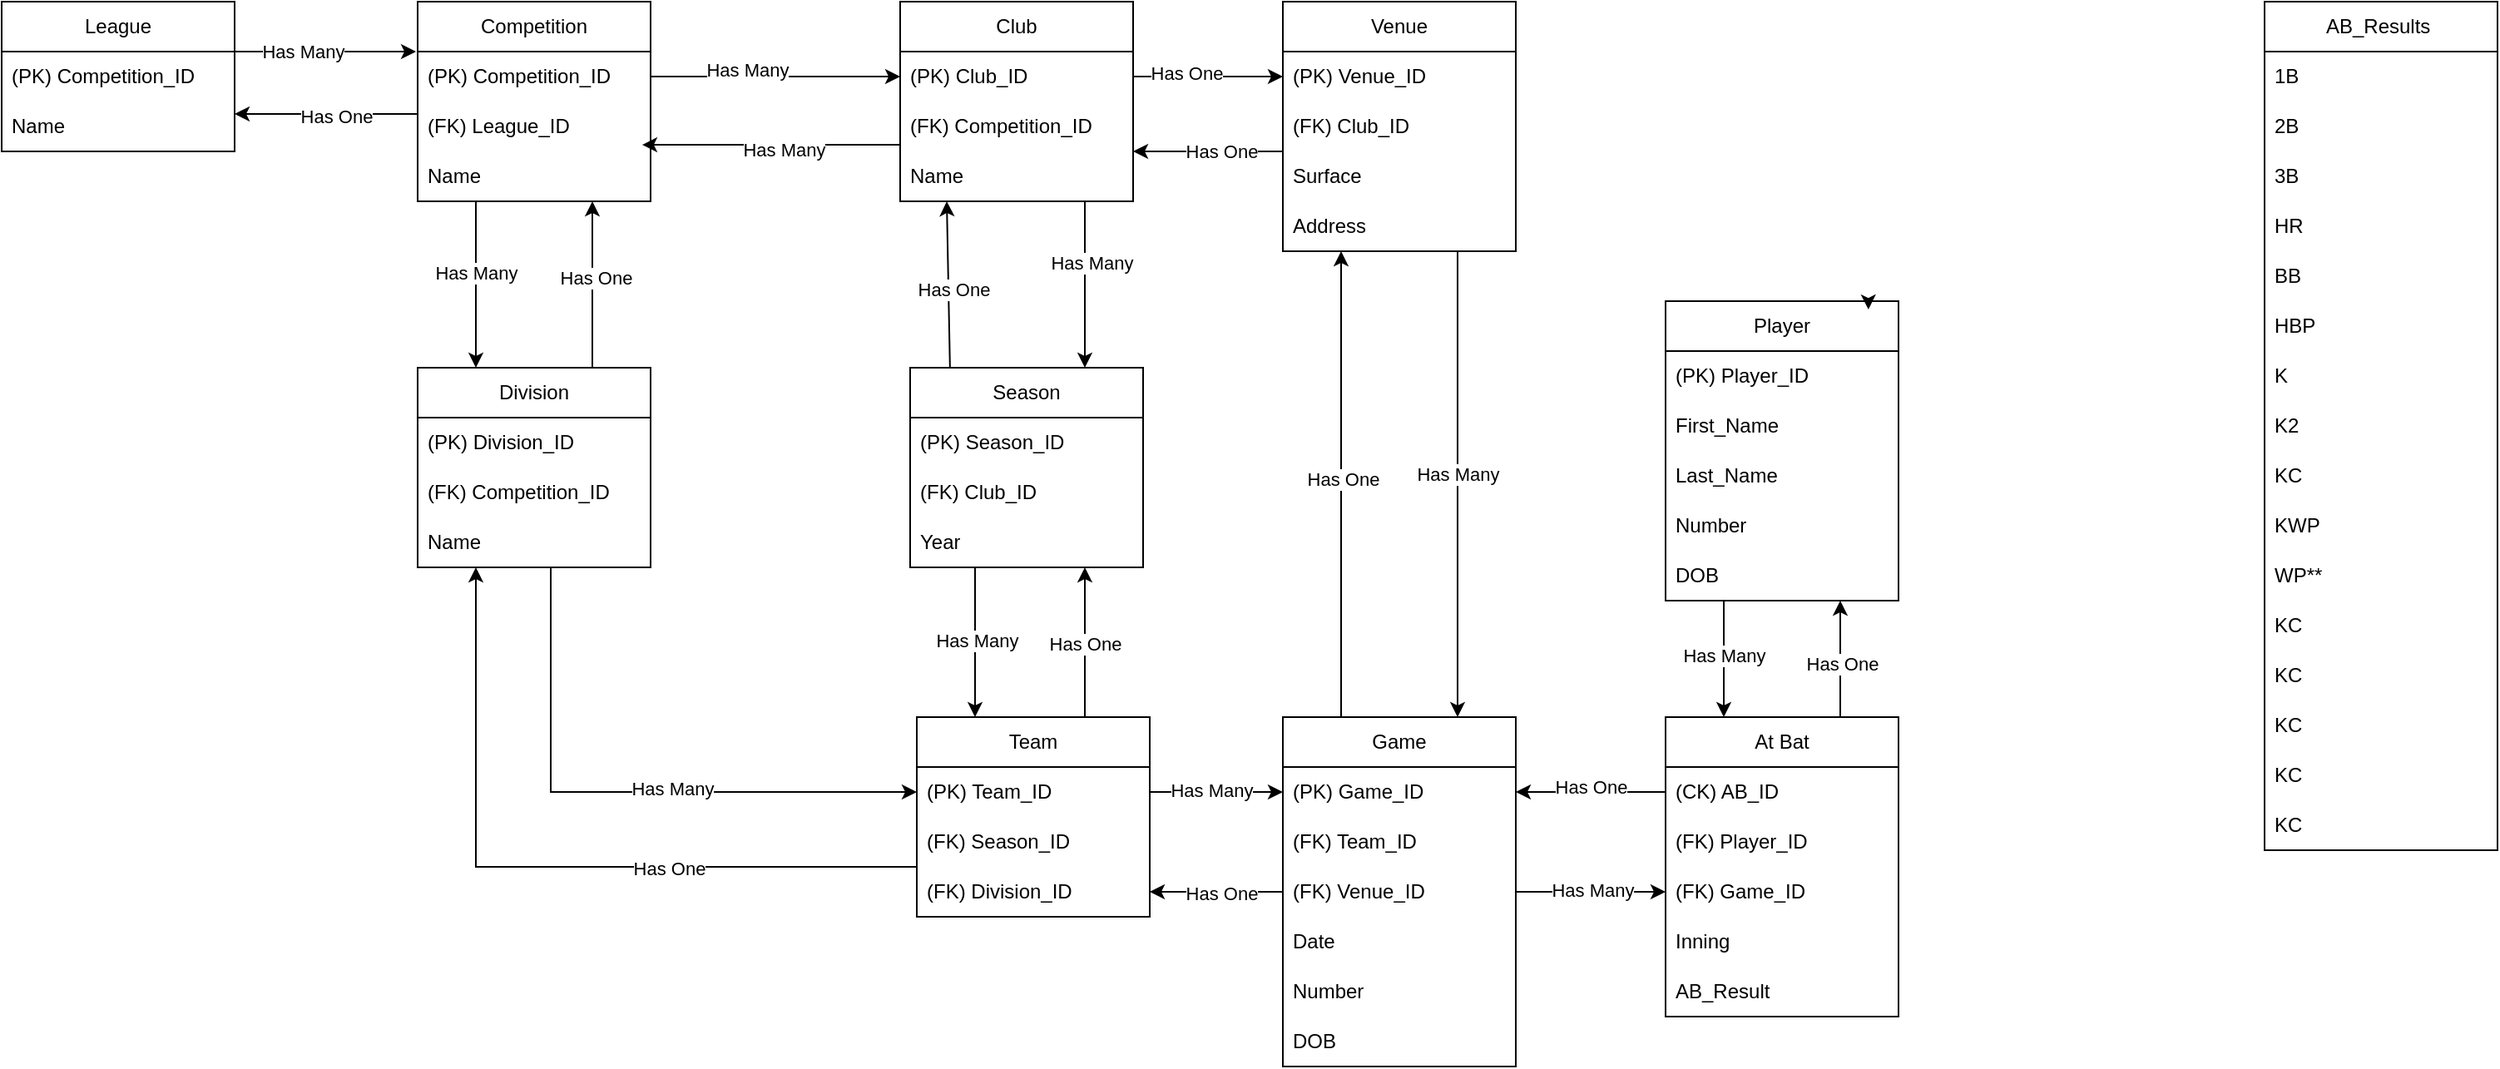 <mxfile version="28.1.0">
  <diagram id="C5RBs43oDa-KdzZeNtuy" name="Page-1">
    <mxGraphModel dx="1530" dy="798" grid="1" gridSize="10" guides="1" tooltips="1" connect="1" arrows="1" fold="1" page="1" pageScale="1" pageWidth="827" pageHeight="1169" math="0" shadow="0">
      <root>
        <mxCell id="WIyWlLk6GJQsqaUBKTNV-0" />
        <mxCell id="WIyWlLk6GJQsqaUBKTNV-1" parent="WIyWlLk6GJQsqaUBKTNV-0" />
        <mxCell id="Vq3DovPUUlXsupuS0KHP-149" style="edgeStyle=orthogonalEdgeStyle;rounded=0;orthogonalLoop=1;jettySize=auto;html=1;entryX=1;entryY=0.5;entryDx=0;entryDy=0;" edge="1" parent="WIyWlLk6GJQsqaUBKTNV-1" source="Vq3DovPUUlXsupuS0KHP-19" target="Vq3DovPUUlXsupuS0KHP-121">
          <mxGeometry relative="1" as="geometry">
            <Array as="points">
              <mxPoint x="470" y="535" />
              <mxPoint x="470" y="535" />
            </Array>
          </mxGeometry>
        </mxCell>
        <mxCell id="Vq3DovPUUlXsupuS0KHP-150" value="Has One" style="edgeLabel;html=1;align=center;verticalAlign=middle;resizable=0;points=[];" vertex="1" connectable="0" parent="Vq3DovPUUlXsupuS0KHP-149">
          <mxGeometry y="-3" relative="1" as="geometry">
            <mxPoint as="offset" />
          </mxGeometry>
        </mxCell>
        <mxCell id="Vq3DovPUUlXsupuS0KHP-153" style="edgeStyle=orthogonalEdgeStyle;rounded=0;orthogonalLoop=1;jettySize=auto;html=1;entryX=0.75;entryY=1;entryDx=0;entryDy=0;" edge="1" parent="WIyWlLk6GJQsqaUBKTNV-1" source="Vq3DovPUUlXsupuS0KHP-19" target="Vq3DovPUUlXsupuS0KHP-113">
          <mxGeometry relative="1" as="geometry">
            <Array as="points">
              <mxPoint x="635" y="470" />
              <mxPoint x="635" y="470" />
            </Array>
          </mxGeometry>
        </mxCell>
        <mxCell id="Vq3DovPUUlXsupuS0KHP-154" value="Has One" style="edgeLabel;html=1;align=center;verticalAlign=middle;resizable=0;points=[];" vertex="1" connectable="0" parent="Vq3DovPUUlXsupuS0KHP-153">
          <mxGeometry x="-0.086" y="-1" relative="1" as="geometry">
            <mxPoint as="offset" />
          </mxGeometry>
        </mxCell>
        <mxCell id="Vq3DovPUUlXsupuS0KHP-19" value="At Bat" style="swimlane;fontStyle=0;childLayout=stackLayout;horizontal=1;startSize=30;horizontalStack=0;resizeParent=1;resizeParentMax=0;resizeLast=0;collapsible=1;marginBottom=0;whiteSpace=wrap;html=1;" vertex="1" parent="WIyWlLk6GJQsqaUBKTNV-1">
          <mxGeometry x="530" y="490" width="140" height="180" as="geometry">
            <mxRectangle x="340" y="260" width="70" height="30" as="alternateBounds" />
          </mxGeometry>
        </mxCell>
        <mxCell id="Vq3DovPUUlXsupuS0KHP-20" value="(CK) AB_ID" style="text;strokeColor=none;fillColor=none;align=left;verticalAlign=middle;spacingLeft=4;spacingRight=4;overflow=hidden;points=[[0,0.5],[1,0.5]];portConstraint=eastwest;rotatable=0;whiteSpace=wrap;html=1;" vertex="1" parent="Vq3DovPUUlXsupuS0KHP-19">
          <mxGeometry y="30" width="140" height="30" as="geometry" />
        </mxCell>
        <mxCell id="Vq3DovPUUlXsupuS0KHP-28" value="(FK) Player_ID" style="text;strokeColor=none;fillColor=none;align=left;verticalAlign=middle;spacingLeft=4;spacingRight=4;overflow=hidden;points=[[0,0.5],[1,0.5]];portConstraint=eastwest;rotatable=0;whiteSpace=wrap;html=1;" vertex="1" parent="Vq3DovPUUlXsupuS0KHP-19">
          <mxGeometry y="60" width="140" height="30" as="geometry" />
        </mxCell>
        <mxCell id="Vq3DovPUUlXsupuS0KHP-21" value="(FK) Game_ID" style="text;strokeColor=none;fillColor=none;align=left;verticalAlign=middle;spacingLeft=4;spacingRight=4;overflow=hidden;points=[[0,0.5],[1,0.5]];portConstraint=eastwest;rotatable=0;whiteSpace=wrap;html=1;" vertex="1" parent="Vq3DovPUUlXsupuS0KHP-19">
          <mxGeometry y="90" width="140" height="30" as="geometry" />
        </mxCell>
        <mxCell id="Vq3DovPUUlXsupuS0KHP-22" value="Inning" style="text;strokeColor=none;fillColor=none;align=left;verticalAlign=middle;spacingLeft=4;spacingRight=4;overflow=hidden;points=[[0,0.5],[1,0.5]];portConstraint=eastwest;rotatable=0;whiteSpace=wrap;html=1;" vertex="1" parent="Vq3DovPUUlXsupuS0KHP-19">
          <mxGeometry y="120" width="140" height="30" as="geometry" />
        </mxCell>
        <mxCell id="Vq3DovPUUlXsupuS0KHP-30" value="AB_Result" style="text;strokeColor=none;fillColor=none;align=left;verticalAlign=middle;spacingLeft=4;spacingRight=4;overflow=hidden;points=[[0,0.5],[1,0.5]];portConstraint=eastwest;rotatable=0;whiteSpace=wrap;html=1;" vertex="1" parent="Vq3DovPUUlXsupuS0KHP-19">
          <mxGeometry y="150" width="140" height="30" as="geometry" />
        </mxCell>
        <mxCell id="Vq3DovPUUlXsupuS0KHP-24" value="AB_Results&amp;nbsp;" style="swimlane;fontStyle=0;childLayout=stackLayout;horizontal=1;startSize=30;horizontalStack=0;resizeParent=1;resizeParentMax=0;resizeLast=0;collapsible=1;marginBottom=0;whiteSpace=wrap;html=1;" vertex="1" parent="WIyWlLk6GJQsqaUBKTNV-1">
          <mxGeometry x="890" y="60" width="140" height="510" as="geometry">
            <mxRectangle x="340" y="260" width="70" height="30" as="alternateBounds" />
          </mxGeometry>
        </mxCell>
        <mxCell id="Vq3DovPUUlXsupuS0KHP-25" value="1B&lt;span style=&quot;white-space: pre;&quot;&gt;&#x9;&lt;/span&gt;" style="text;strokeColor=none;fillColor=none;align=left;verticalAlign=middle;spacingLeft=4;spacingRight=4;overflow=hidden;points=[[0,0.5],[1,0.5]];portConstraint=eastwest;rotatable=0;whiteSpace=wrap;html=1;" vertex="1" parent="Vq3DovPUUlXsupuS0KHP-24">
          <mxGeometry y="30" width="140" height="30" as="geometry" />
        </mxCell>
        <mxCell id="Vq3DovPUUlXsupuS0KHP-26" value="2B" style="text;strokeColor=none;fillColor=none;align=left;verticalAlign=middle;spacingLeft=4;spacingRight=4;overflow=hidden;points=[[0,0.5],[1,0.5]];portConstraint=eastwest;rotatable=0;whiteSpace=wrap;html=1;" vertex="1" parent="Vq3DovPUUlXsupuS0KHP-24">
          <mxGeometry y="60" width="140" height="30" as="geometry" />
        </mxCell>
        <mxCell id="Vq3DovPUUlXsupuS0KHP-27" value="3B" style="text;strokeColor=none;fillColor=none;align=left;verticalAlign=middle;spacingLeft=4;spacingRight=4;overflow=hidden;points=[[0,0.5],[1,0.5]];portConstraint=eastwest;rotatable=0;whiteSpace=wrap;html=1;" vertex="1" parent="Vq3DovPUUlXsupuS0KHP-24">
          <mxGeometry y="90" width="140" height="30" as="geometry" />
        </mxCell>
        <mxCell id="Vq3DovPUUlXsupuS0KHP-32" value="HR" style="text;strokeColor=none;fillColor=none;align=left;verticalAlign=middle;spacingLeft=4;spacingRight=4;overflow=hidden;points=[[0,0.5],[1,0.5]];portConstraint=eastwest;rotatable=0;whiteSpace=wrap;html=1;" vertex="1" parent="Vq3DovPUUlXsupuS0KHP-24">
          <mxGeometry y="120" width="140" height="30" as="geometry" />
        </mxCell>
        <mxCell id="Vq3DovPUUlXsupuS0KHP-33" value="BB" style="text;strokeColor=none;fillColor=none;align=left;verticalAlign=middle;spacingLeft=4;spacingRight=4;overflow=hidden;points=[[0,0.5],[1,0.5]];portConstraint=eastwest;rotatable=0;whiteSpace=wrap;html=1;" vertex="1" parent="Vq3DovPUUlXsupuS0KHP-24">
          <mxGeometry y="150" width="140" height="30" as="geometry" />
        </mxCell>
        <mxCell id="Vq3DovPUUlXsupuS0KHP-34" value="HBP" style="text;strokeColor=none;fillColor=none;align=left;verticalAlign=middle;spacingLeft=4;spacingRight=4;overflow=hidden;points=[[0,0.5],[1,0.5]];portConstraint=eastwest;rotatable=0;whiteSpace=wrap;html=1;" vertex="1" parent="Vq3DovPUUlXsupuS0KHP-24">
          <mxGeometry y="180" width="140" height="30" as="geometry" />
        </mxCell>
        <mxCell id="Vq3DovPUUlXsupuS0KHP-35" value="K" style="text;strokeColor=none;fillColor=none;align=left;verticalAlign=middle;spacingLeft=4;spacingRight=4;overflow=hidden;points=[[0,0.5],[1,0.5]];portConstraint=eastwest;rotatable=0;whiteSpace=wrap;html=1;" vertex="1" parent="Vq3DovPUUlXsupuS0KHP-24">
          <mxGeometry y="210" width="140" height="30" as="geometry" />
        </mxCell>
        <mxCell id="Vq3DovPUUlXsupuS0KHP-36" value="K2" style="text;strokeColor=none;fillColor=none;align=left;verticalAlign=middle;spacingLeft=4;spacingRight=4;overflow=hidden;points=[[0,0.5],[1,0.5]];portConstraint=eastwest;rotatable=0;whiteSpace=wrap;html=1;" vertex="1" parent="Vq3DovPUUlXsupuS0KHP-24">
          <mxGeometry y="240" width="140" height="30" as="geometry" />
        </mxCell>
        <mxCell id="Vq3DovPUUlXsupuS0KHP-37" value="KC" style="text;strokeColor=none;fillColor=none;align=left;verticalAlign=middle;spacingLeft=4;spacingRight=4;overflow=hidden;points=[[0,0.5],[1,0.5]];portConstraint=eastwest;rotatable=0;whiteSpace=wrap;html=1;" vertex="1" parent="Vq3DovPUUlXsupuS0KHP-24">
          <mxGeometry y="270" width="140" height="30" as="geometry" />
        </mxCell>
        <mxCell id="Vq3DovPUUlXsupuS0KHP-38" value="KWP" style="text;strokeColor=none;fillColor=none;align=left;verticalAlign=middle;spacingLeft=4;spacingRight=4;overflow=hidden;points=[[0,0.5],[1,0.5]];portConstraint=eastwest;rotatable=0;whiteSpace=wrap;html=1;" vertex="1" parent="Vq3DovPUUlXsupuS0KHP-24">
          <mxGeometry y="300" width="140" height="30" as="geometry" />
        </mxCell>
        <mxCell id="Vq3DovPUUlXsupuS0KHP-39" value="WP**" style="text;strokeColor=none;fillColor=none;align=left;verticalAlign=middle;spacingLeft=4;spacingRight=4;overflow=hidden;points=[[0,0.5],[1,0.5]];portConstraint=eastwest;rotatable=0;whiteSpace=wrap;html=1;" vertex="1" parent="Vq3DovPUUlXsupuS0KHP-24">
          <mxGeometry y="330" width="140" height="30" as="geometry" />
        </mxCell>
        <mxCell id="Vq3DovPUUlXsupuS0KHP-40" value="KC" style="text;strokeColor=none;fillColor=none;align=left;verticalAlign=middle;spacingLeft=4;spacingRight=4;overflow=hidden;points=[[0,0.5],[1,0.5]];portConstraint=eastwest;rotatable=0;whiteSpace=wrap;html=1;" vertex="1" parent="Vq3DovPUUlXsupuS0KHP-24">
          <mxGeometry y="360" width="140" height="30" as="geometry" />
        </mxCell>
        <mxCell id="Vq3DovPUUlXsupuS0KHP-41" value="KC" style="text;strokeColor=none;fillColor=none;align=left;verticalAlign=middle;spacingLeft=4;spacingRight=4;overflow=hidden;points=[[0,0.5],[1,0.5]];portConstraint=eastwest;rotatable=0;whiteSpace=wrap;html=1;" vertex="1" parent="Vq3DovPUUlXsupuS0KHP-24">
          <mxGeometry y="390" width="140" height="30" as="geometry" />
        </mxCell>
        <mxCell id="Vq3DovPUUlXsupuS0KHP-42" value="KC" style="text;strokeColor=none;fillColor=none;align=left;verticalAlign=middle;spacingLeft=4;spacingRight=4;overflow=hidden;points=[[0,0.5],[1,0.5]];portConstraint=eastwest;rotatable=0;whiteSpace=wrap;html=1;" vertex="1" parent="Vq3DovPUUlXsupuS0KHP-24">
          <mxGeometry y="420" width="140" height="30" as="geometry" />
        </mxCell>
        <mxCell id="Vq3DovPUUlXsupuS0KHP-43" value="KC" style="text;strokeColor=none;fillColor=none;align=left;verticalAlign=middle;spacingLeft=4;spacingRight=4;overflow=hidden;points=[[0,0.5],[1,0.5]];portConstraint=eastwest;rotatable=0;whiteSpace=wrap;html=1;" vertex="1" parent="Vq3DovPUUlXsupuS0KHP-24">
          <mxGeometry y="450" width="140" height="30" as="geometry" />
        </mxCell>
        <mxCell id="Vq3DovPUUlXsupuS0KHP-44" value="KC" style="text;strokeColor=none;fillColor=none;align=left;verticalAlign=middle;spacingLeft=4;spacingRight=4;overflow=hidden;points=[[0,0.5],[1,0.5]];portConstraint=eastwest;rotatable=0;whiteSpace=wrap;html=1;" vertex="1" parent="Vq3DovPUUlXsupuS0KHP-24">
          <mxGeometry y="480" width="140" height="30" as="geometry" />
        </mxCell>
        <mxCell id="Vq3DovPUUlXsupuS0KHP-138" style="edgeStyle=orthogonalEdgeStyle;rounded=0;orthogonalLoop=1;jettySize=auto;html=1;entryX=0;entryY=0.5;entryDx=0;entryDy=0;" edge="1" parent="WIyWlLk6GJQsqaUBKTNV-1" source="Vq3DovPUUlXsupuS0KHP-45" target="Vq3DovPUUlXsupuS0KHP-129">
          <mxGeometry relative="1" as="geometry">
            <Array as="points">
              <mxPoint x="230" y="105" />
              <mxPoint x="230" y="105" />
            </Array>
          </mxGeometry>
        </mxCell>
        <mxCell id="Vq3DovPUUlXsupuS0KHP-139" value="Has One" style="edgeLabel;html=1;align=center;verticalAlign=middle;resizable=0;points=[];" vertex="1" connectable="0" parent="Vq3DovPUUlXsupuS0KHP-138">
          <mxGeometry x="-0.289" y="2" relative="1" as="geometry">
            <mxPoint as="offset" />
          </mxGeometry>
        </mxCell>
        <mxCell id="Vq3DovPUUlXsupuS0KHP-45" value="Club" style="swimlane;fontStyle=0;childLayout=stackLayout;horizontal=1;startSize=30;horizontalStack=0;resizeParent=1;resizeParentMax=0;resizeLast=0;collapsible=1;marginBottom=0;whiteSpace=wrap;html=1;" vertex="1" parent="WIyWlLk6GJQsqaUBKTNV-1">
          <mxGeometry x="70" y="60" width="140" height="120" as="geometry">
            <mxRectangle x="340" y="260" width="70" height="30" as="alternateBounds" />
          </mxGeometry>
        </mxCell>
        <mxCell id="Vq3DovPUUlXsupuS0KHP-46" value="(PK) Club_ID" style="text;strokeColor=none;fillColor=none;align=left;verticalAlign=middle;spacingLeft=4;spacingRight=4;overflow=hidden;points=[[0,0.5],[1,0.5]];portConstraint=eastwest;rotatable=0;whiteSpace=wrap;html=1;" vertex="1" parent="Vq3DovPUUlXsupuS0KHP-45">
          <mxGeometry y="30" width="140" height="30" as="geometry" />
        </mxCell>
        <mxCell id="Vq3DovPUUlXsupuS0KHP-63" value="(FK) Competition_ID" style="text;strokeColor=none;fillColor=none;align=left;verticalAlign=middle;spacingLeft=4;spacingRight=4;overflow=hidden;points=[[0,0.5],[1,0.5]];portConstraint=eastwest;rotatable=0;whiteSpace=wrap;html=1;" vertex="1" parent="Vq3DovPUUlXsupuS0KHP-45">
          <mxGeometry y="60" width="140" height="30" as="geometry" />
        </mxCell>
        <mxCell id="Vq3DovPUUlXsupuS0KHP-127" value="Name" style="text;strokeColor=none;fillColor=none;align=left;verticalAlign=middle;spacingLeft=4;spacingRight=4;overflow=hidden;points=[[0,0.5],[1,0.5]];portConstraint=eastwest;rotatable=0;whiteSpace=wrap;html=1;" vertex="1" parent="Vq3DovPUUlXsupuS0KHP-45">
          <mxGeometry y="90" width="140" height="30" as="geometry" />
        </mxCell>
        <mxCell id="Vq3DovPUUlXsupuS0KHP-105" style="edgeStyle=orthogonalEdgeStyle;rounded=0;orthogonalLoop=1;jettySize=auto;html=1;entryX=0.25;entryY=0;entryDx=0;entryDy=0;" edge="1" parent="WIyWlLk6GJQsqaUBKTNV-1" source="Vq3DovPUUlXsupuS0KHP-50" target="Vq3DovPUUlXsupuS0KHP-70">
          <mxGeometry relative="1" as="geometry">
            <Array as="points">
              <mxPoint x="115" y="430" />
              <mxPoint x="115" y="430" />
            </Array>
          </mxGeometry>
        </mxCell>
        <mxCell id="Vq3DovPUUlXsupuS0KHP-106" value="Has Many" style="edgeLabel;html=1;align=center;verticalAlign=middle;resizable=0;points=[];" vertex="1" connectable="0" parent="Vq3DovPUUlXsupuS0KHP-105">
          <mxGeometry x="-0.022" y="1" relative="1" as="geometry">
            <mxPoint as="offset" />
          </mxGeometry>
        </mxCell>
        <mxCell id="Vq3DovPUUlXsupuS0KHP-50" value="Season" style="swimlane;fontStyle=0;childLayout=stackLayout;horizontal=1;startSize=30;horizontalStack=0;resizeParent=1;resizeParentMax=0;resizeLast=0;collapsible=1;marginBottom=0;whiteSpace=wrap;html=1;" vertex="1" parent="WIyWlLk6GJQsqaUBKTNV-1">
          <mxGeometry x="76" y="280" width="140" height="120" as="geometry">
            <mxRectangle x="340" y="260" width="70" height="30" as="alternateBounds" />
          </mxGeometry>
        </mxCell>
        <mxCell id="Vq3DovPUUlXsupuS0KHP-51" value="(PK) Season_ID" style="text;strokeColor=none;fillColor=none;align=left;verticalAlign=middle;spacingLeft=4;spacingRight=4;overflow=hidden;points=[[0,0.5],[1,0.5]];portConstraint=eastwest;rotatable=0;whiteSpace=wrap;html=1;" vertex="1" parent="Vq3DovPUUlXsupuS0KHP-50">
          <mxGeometry y="30" width="140" height="30" as="geometry" />
        </mxCell>
        <mxCell id="Vq3DovPUUlXsupuS0KHP-52" value="(FK) Club_ID" style="text;strokeColor=none;fillColor=none;align=left;verticalAlign=middle;spacingLeft=4;spacingRight=4;overflow=hidden;points=[[0,0.5],[1,0.5]];portConstraint=eastwest;rotatable=0;whiteSpace=wrap;html=1;" vertex="1" parent="Vq3DovPUUlXsupuS0KHP-50">
          <mxGeometry y="60" width="140" height="30" as="geometry" />
        </mxCell>
        <mxCell id="Vq3DovPUUlXsupuS0KHP-53" value="Year" style="text;strokeColor=none;fillColor=none;align=left;verticalAlign=middle;spacingLeft=4;spacingRight=4;overflow=hidden;points=[[0,0.5],[1,0.5]];portConstraint=eastwest;rotatable=0;whiteSpace=wrap;html=1;" vertex="1" parent="Vq3DovPUUlXsupuS0KHP-50">
          <mxGeometry y="90" width="140" height="30" as="geometry" />
        </mxCell>
        <mxCell id="Vq3DovPUUlXsupuS0KHP-86" style="edgeStyle=orthogonalEdgeStyle;rounded=0;orthogonalLoop=1;jettySize=auto;html=1;entryX=0;entryY=0.5;entryDx=0;entryDy=0;" edge="1" parent="WIyWlLk6GJQsqaUBKTNV-1" source="Vq3DovPUUlXsupuS0KHP-56" target="Vq3DovPUUlXsupuS0KHP-46">
          <mxGeometry relative="1" as="geometry">
            <Array as="points">
              <mxPoint x="-40" y="105" />
              <mxPoint x="-40" y="105" />
            </Array>
          </mxGeometry>
        </mxCell>
        <mxCell id="Vq3DovPUUlXsupuS0KHP-87" value="Has Many" style="edgeLabel;html=1;align=center;verticalAlign=middle;resizable=0;points=[];" vertex="1" connectable="0" parent="Vq3DovPUUlXsupuS0KHP-86">
          <mxGeometry x="-0.227" y="4" relative="1" as="geometry">
            <mxPoint as="offset" />
          </mxGeometry>
        </mxCell>
        <mxCell id="Vq3DovPUUlXsupuS0KHP-90" style="edgeStyle=orthogonalEdgeStyle;rounded=0;orthogonalLoop=1;jettySize=auto;html=1;entryX=0.25;entryY=0;entryDx=0;entryDy=0;" edge="1" parent="WIyWlLk6GJQsqaUBKTNV-1" source="Vq3DovPUUlXsupuS0KHP-56" target="Vq3DovPUUlXsupuS0KHP-64">
          <mxGeometry relative="1" as="geometry">
            <Array as="points">
              <mxPoint x="-185" y="210" />
              <mxPoint x="-185" y="210" />
            </Array>
          </mxGeometry>
        </mxCell>
        <mxCell id="Vq3DovPUUlXsupuS0KHP-92" value="Has Many" style="edgeLabel;html=1;align=center;verticalAlign=middle;resizable=0;points=[];" vertex="1" connectable="0" parent="Vq3DovPUUlXsupuS0KHP-90">
          <mxGeometry x="-0.14" relative="1" as="geometry">
            <mxPoint as="offset" />
          </mxGeometry>
        </mxCell>
        <mxCell id="Vq3DovPUUlXsupuS0KHP-107" style="edgeStyle=orthogonalEdgeStyle;rounded=0;orthogonalLoop=1;jettySize=auto;html=1;entryX=1;entryY=0.75;entryDx=0;entryDy=0;" edge="1" parent="WIyWlLk6GJQsqaUBKTNV-1" source="Vq3DovPUUlXsupuS0KHP-56" target="Vq3DovPUUlXsupuS0KHP-59">
          <mxGeometry relative="1" as="geometry">
            <Array as="points">
              <mxPoint x="-275" y="128" />
            </Array>
          </mxGeometry>
        </mxCell>
        <mxCell id="Vq3DovPUUlXsupuS0KHP-108" value="Has One" style="edgeLabel;html=1;align=center;verticalAlign=middle;resizable=0;points=[];" vertex="1" connectable="0" parent="Vq3DovPUUlXsupuS0KHP-107">
          <mxGeometry x="-0.109" y="1" relative="1" as="geometry">
            <mxPoint as="offset" />
          </mxGeometry>
        </mxCell>
        <mxCell id="Vq3DovPUUlXsupuS0KHP-56" value="Competition" style="swimlane;fontStyle=0;childLayout=stackLayout;horizontal=1;startSize=30;horizontalStack=0;resizeParent=1;resizeParentMax=0;resizeLast=0;collapsible=1;marginBottom=0;whiteSpace=wrap;html=1;" vertex="1" parent="WIyWlLk6GJQsqaUBKTNV-1">
          <mxGeometry x="-220" y="60" width="140" height="120" as="geometry">
            <mxRectangle x="340" y="260" width="70" height="30" as="alternateBounds" />
          </mxGeometry>
        </mxCell>
        <mxCell id="Vq3DovPUUlXsupuS0KHP-57" value="(PK) Competition_ID" style="text;strokeColor=none;fillColor=none;align=left;verticalAlign=middle;spacingLeft=4;spacingRight=4;overflow=hidden;points=[[0,0.5],[1,0.5]];portConstraint=eastwest;rotatable=0;whiteSpace=wrap;html=1;" vertex="1" parent="Vq3DovPUUlXsupuS0KHP-56">
          <mxGeometry y="30" width="140" height="30" as="geometry" />
        </mxCell>
        <mxCell id="Vq3DovPUUlXsupuS0KHP-62" value="(FK) League_ID" style="text;strokeColor=none;fillColor=none;align=left;verticalAlign=middle;spacingLeft=4;spacingRight=4;overflow=hidden;points=[[0,0.5],[1,0.5]];portConstraint=eastwest;rotatable=0;whiteSpace=wrap;html=1;" vertex="1" parent="Vq3DovPUUlXsupuS0KHP-56">
          <mxGeometry y="60" width="140" height="30" as="geometry" />
        </mxCell>
        <mxCell id="Vq3DovPUUlXsupuS0KHP-58" value="Name" style="text;strokeColor=none;fillColor=none;align=left;verticalAlign=middle;spacingLeft=4;spacingRight=4;overflow=hidden;points=[[0,0.5],[1,0.5]];portConstraint=eastwest;rotatable=0;whiteSpace=wrap;html=1;" vertex="1" parent="Vq3DovPUUlXsupuS0KHP-56">
          <mxGeometry y="90" width="140" height="30" as="geometry" />
        </mxCell>
        <mxCell id="Vq3DovPUUlXsupuS0KHP-59" value="League" style="swimlane;fontStyle=0;childLayout=stackLayout;horizontal=1;startSize=30;horizontalStack=0;resizeParent=1;resizeParentMax=0;resizeLast=0;collapsible=1;marginBottom=0;whiteSpace=wrap;html=1;" vertex="1" parent="WIyWlLk6GJQsqaUBKTNV-1">
          <mxGeometry x="-470" y="60" width="140" height="90" as="geometry">
            <mxRectangle x="340" y="260" width="70" height="30" as="alternateBounds" />
          </mxGeometry>
        </mxCell>
        <mxCell id="Vq3DovPUUlXsupuS0KHP-60" value="(PK) Competition_ID" style="text;strokeColor=none;fillColor=none;align=left;verticalAlign=middle;spacingLeft=4;spacingRight=4;overflow=hidden;points=[[0,0.5],[1,0.5]];portConstraint=eastwest;rotatable=0;whiteSpace=wrap;html=1;" vertex="1" parent="Vq3DovPUUlXsupuS0KHP-59">
          <mxGeometry y="30" width="140" height="30" as="geometry" />
        </mxCell>
        <mxCell id="Vq3DovPUUlXsupuS0KHP-61" value="Name" style="text;strokeColor=none;fillColor=none;align=left;verticalAlign=middle;spacingLeft=4;spacingRight=4;overflow=hidden;points=[[0,0.5],[1,0.5]];portConstraint=eastwest;rotatable=0;whiteSpace=wrap;html=1;" vertex="1" parent="Vq3DovPUUlXsupuS0KHP-59">
          <mxGeometry y="60" width="140" height="30" as="geometry" />
        </mxCell>
        <mxCell id="Vq3DovPUUlXsupuS0KHP-91" style="edgeStyle=orthogonalEdgeStyle;rounded=0;orthogonalLoop=1;jettySize=auto;html=1;entryX=0.75;entryY=1;entryDx=0;entryDy=0;" edge="1" parent="WIyWlLk6GJQsqaUBKTNV-1" source="Vq3DovPUUlXsupuS0KHP-64" target="Vq3DovPUUlXsupuS0KHP-56">
          <mxGeometry relative="1" as="geometry">
            <Array as="points">
              <mxPoint x="-115" y="250" />
              <mxPoint x="-115" y="250" />
            </Array>
          </mxGeometry>
        </mxCell>
        <mxCell id="Vq3DovPUUlXsupuS0KHP-93" value="Has One" style="edgeLabel;html=1;align=center;verticalAlign=middle;resizable=0;points=[];" vertex="1" connectable="0" parent="Vq3DovPUUlXsupuS0KHP-91">
          <mxGeometry x="0.08" y="-2" relative="1" as="geometry">
            <mxPoint as="offset" />
          </mxGeometry>
        </mxCell>
        <mxCell id="Vq3DovPUUlXsupuS0KHP-110" style="edgeStyle=orthogonalEdgeStyle;rounded=0;orthogonalLoop=1;jettySize=auto;html=1;" edge="1" parent="WIyWlLk6GJQsqaUBKTNV-1" source="Vq3DovPUUlXsupuS0KHP-64" target="Vq3DovPUUlXsupuS0KHP-72">
          <mxGeometry relative="1" as="geometry">
            <Array as="points">
              <mxPoint x="-140" y="535" />
            </Array>
          </mxGeometry>
        </mxCell>
        <mxCell id="Vq3DovPUUlXsupuS0KHP-111" value="Has Many" style="edgeLabel;html=1;align=center;verticalAlign=middle;resizable=0;points=[];" vertex="1" connectable="0" parent="Vq3DovPUUlXsupuS0KHP-110">
          <mxGeometry x="0.172" y="2" relative="1" as="geometry">
            <mxPoint as="offset" />
          </mxGeometry>
        </mxCell>
        <mxCell id="Vq3DovPUUlXsupuS0KHP-64" value="Division" style="swimlane;fontStyle=0;childLayout=stackLayout;horizontal=1;startSize=30;horizontalStack=0;resizeParent=1;resizeParentMax=0;resizeLast=0;collapsible=1;marginBottom=0;whiteSpace=wrap;html=1;" vertex="1" parent="WIyWlLk6GJQsqaUBKTNV-1">
          <mxGeometry x="-220" y="280" width="140" height="120" as="geometry">
            <mxRectangle x="340" y="260" width="70" height="30" as="alternateBounds" />
          </mxGeometry>
        </mxCell>
        <mxCell id="Vq3DovPUUlXsupuS0KHP-65" value="(PK) Division_ID" style="text;strokeColor=none;fillColor=none;align=left;verticalAlign=middle;spacingLeft=4;spacingRight=4;overflow=hidden;points=[[0,0.5],[1,0.5]];portConstraint=eastwest;rotatable=0;whiteSpace=wrap;html=1;" vertex="1" parent="Vq3DovPUUlXsupuS0KHP-64">
          <mxGeometry y="30" width="140" height="30" as="geometry" />
        </mxCell>
        <mxCell id="Vq3DovPUUlXsupuS0KHP-66" value="(FK) Competition_ID" style="text;strokeColor=none;fillColor=none;align=left;verticalAlign=middle;spacingLeft=4;spacingRight=4;overflow=hidden;points=[[0,0.5],[1,0.5]];portConstraint=eastwest;rotatable=0;whiteSpace=wrap;html=1;" vertex="1" parent="Vq3DovPUUlXsupuS0KHP-64">
          <mxGeometry y="60" width="140" height="30" as="geometry" />
        </mxCell>
        <mxCell id="Vq3DovPUUlXsupuS0KHP-67" value="Name" style="text;strokeColor=none;fillColor=none;align=left;verticalAlign=middle;spacingLeft=4;spacingRight=4;overflow=hidden;points=[[0,0.5],[1,0.5]];portConstraint=eastwest;rotatable=0;whiteSpace=wrap;html=1;" vertex="1" parent="Vq3DovPUUlXsupuS0KHP-64">
          <mxGeometry y="90" width="140" height="30" as="geometry" />
        </mxCell>
        <mxCell id="Vq3DovPUUlXsupuS0KHP-101" style="edgeStyle=orthogonalEdgeStyle;rounded=0;orthogonalLoop=1;jettySize=auto;html=1;entryX=0.75;entryY=1;entryDx=0;entryDy=0;" edge="1" parent="WIyWlLk6GJQsqaUBKTNV-1" source="Vq3DovPUUlXsupuS0KHP-70" target="Vq3DovPUUlXsupuS0KHP-50">
          <mxGeometry relative="1" as="geometry">
            <Array as="points">
              <mxPoint x="181" y="460" />
              <mxPoint x="181" y="460" />
            </Array>
          </mxGeometry>
        </mxCell>
        <mxCell id="Vq3DovPUUlXsupuS0KHP-104" value="Has One" style="edgeLabel;html=1;align=center;verticalAlign=middle;resizable=0;points=[];" vertex="1" connectable="0" parent="Vq3DovPUUlXsupuS0KHP-101">
          <mxGeometry x="-0.022" relative="1" as="geometry">
            <mxPoint as="offset" />
          </mxGeometry>
        </mxCell>
        <mxCell id="Vq3DovPUUlXsupuS0KHP-109" style="edgeStyle=orthogonalEdgeStyle;rounded=0;orthogonalLoop=1;jettySize=auto;html=1;entryX=0.25;entryY=1;entryDx=0;entryDy=0;" edge="1" parent="WIyWlLk6GJQsqaUBKTNV-1" source="Vq3DovPUUlXsupuS0KHP-70" target="Vq3DovPUUlXsupuS0KHP-64">
          <mxGeometry relative="1" as="geometry">
            <Array as="points">
              <mxPoint x="-185" y="580" />
            </Array>
          </mxGeometry>
        </mxCell>
        <mxCell id="Vq3DovPUUlXsupuS0KHP-112" value="Has One" style="edgeLabel;html=1;align=center;verticalAlign=middle;resizable=0;points=[];" vertex="1" connectable="0" parent="Vq3DovPUUlXsupuS0KHP-109">
          <mxGeometry x="-0.33" y="1" relative="1" as="geometry">
            <mxPoint as="offset" />
          </mxGeometry>
        </mxCell>
        <mxCell id="Vq3DovPUUlXsupuS0KHP-145" style="edgeStyle=orthogonalEdgeStyle;rounded=0;orthogonalLoop=1;jettySize=auto;html=1;entryX=0;entryY=0.5;entryDx=0;entryDy=0;" edge="1" parent="WIyWlLk6GJQsqaUBKTNV-1" source="Vq3DovPUUlXsupuS0KHP-70" target="Vq3DovPUUlXsupuS0KHP-121">
          <mxGeometry relative="1" as="geometry">
            <Array as="points">
              <mxPoint x="240" y="535" />
              <mxPoint x="240" y="535" />
            </Array>
          </mxGeometry>
        </mxCell>
        <mxCell id="Vq3DovPUUlXsupuS0KHP-146" value="Has Many" style="edgeLabel;html=1;align=center;verticalAlign=middle;resizable=0;points=[];" vertex="1" connectable="0" parent="Vq3DovPUUlXsupuS0KHP-145">
          <mxGeometry x="-0.075" y="1" relative="1" as="geometry">
            <mxPoint as="offset" />
          </mxGeometry>
        </mxCell>
        <mxCell id="Vq3DovPUUlXsupuS0KHP-70" value="Team" style="swimlane;fontStyle=0;childLayout=stackLayout;horizontal=1;startSize=30;horizontalStack=0;resizeParent=1;resizeParentMax=0;resizeLast=0;collapsible=1;marginBottom=0;whiteSpace=wrap;html=1;" vertex="1" parent="WIyWlLk6GJQsqaUBKTNV-1">
          <mxGeometry x="80" y="490" width="140" height="120" as="geometry">
            <mxRectangle x="340" y="260" width="70" height="30" as="alternateBounds" />
          </mxGeometry>
        </mxCell>
        <mxCell id="Vq3DovPUUlXsupuS0KHP-72" value="(PK) Team_ID" style="text;strokeColor=none;fillColor=none;align=left;verticalAlign=middle;spacingLeft=4;spacingRight=4;overflow=hidden;points=[[0,0.5],[1,0.5]];portConstraint=eastwest;rotatable=0;whiteSpace=wrap;html=1;" vertex="1" parent="Vq3DovPUUlXsupuS0KHP-70">
          <mxGeometry y="30" width="140" height="30" as="geometry" />
        </mxCell>
        <mxCell id="Vq3DovPUUlXsupuS0KHP-71" value="(FK) Season_ID" style="text;strokeColor=none;fillColor=none;align=left;verticalAlign=middle;spacingLeft=4;spacingRight=4;overflow=hidden;points=[[0,0.5],[1,0.5]];portConstraint=eastwest;rotatable=0;whiteSpace=wrap;html=1;" vertex="1" parent="Vq3DovPUUlXsupuS0KHP-70">
          <mxGeometry y="60" width="140" height="30" as="geometry" />
        </mxCell>
        <mxCell id="Vq3DovPUUlXsupuS0KHP-74" value="(FK) Division_ID" style="text;strokeColor=none;fillColor=none;align=left;verticalAlign=middle;spacingLeft=4;spacingRight=4;overflow=hidden;points=[[0,0.5],[1,0.5]];portConstraint=eastwest;rotatable=0;whiteSpace=wrap;html=1;" vertex="1" parent="Vq3DovPUUlXsupuS0KHP-70">
          <mxGeometry y="90" width="140" height="30" as="geometry" />
        </mxCell>
        <mxCell id="Vq3DovPUUlXsupuS0KHP-77" value="" style="endArrow=classic;html=1;rounded=0;entryX=0.75;entryY=0;entryDx=0;entryDy=0;" edge="1" parent="WIyWlLk6GJQsqaUBKTNV-1" target="Vq3DovPUUlXsupuS0KHP-50">
          <mxGeometry width="50" height="50" relative="1" as="geometry">
            <mxPoint x="181" y="180" as="sourcePoint" />
            <mxPoint x="180" y="275" as="targetPoint" />
          </mxGeometry>
        </mxCell>
        <mxCell id="Vq3DovPUUlXsupuS0KHP-78" value="Has Many" style="edgeLabel;html=1;align=center;verticalAlign=middle;resizable=0;points=[];" vertex="1" connectable="0" parent="Vq3DovPUUlXsupuS0KHP-77">
          <mxGeometry x="-0.273" y="4" relative="1" as="geometry">
            <mxPoint as="offset" />
          </mxGeometry>
        </mxCell>
        <mxCell id="Vq3DovPUUlXsupuS0KHP-80" value="" style="endArrow=classic;html=1;rounded=0;exitX=0.171;exitY=0;exitDx=0;exitDy=0;exitPerimeter=0;" edge="1" parent="WIyWlLk6GJQsqaUBKTNV-1" source="Vq3DovPUUlXsupuS0KHP-50">
          <mxGeometry width="50" height="50" relative="1" as="geometry">
            <mxPoint x="100" y="270" as="sourcePoint" />
            <mxPoint x="98" y="180" as="targetPoint" />
          </mxGeometry>
        </mxCell>
        <mxCell id="Vq3DovPUUlXsupuS0KHP-81" value="Has One" style="edgeLabel;html=1;align=center;verticalAlign=middle;resizable=0;points=[];" vertex="1" connectable="0" parent="Vq3DovPUUlXsupuS0KHP-80">
          <mxGeometry x="-0.061" y="-3" relative="1" as="geometry">
            <mxPoint as="offset" />
          </mxGeometry>
        </mxCell>
        <mxCell id="Vq3DovPUUlXsupuS0KHP-82" value="" style="endArrow=classic;html=1;rounded=0;entryX=-0.007;entryY=0;entryDx=0;entryDy=0;entryPerimeter=0;" edge="1" parent="WIyWlLk6GJQsqaUBKTNV-1" target="Vq3DovPUUlXsupuS0KHP-57">
          <mxGeometry width="50" height="50" relative="1" as="geometry">
            <mxPoint x="-330" y="90" as="sourcePoint" />
            <mxPoint x="-280" y="40" as="targetPoint" />
          </mxGeometry>
        </mxCell>
        <mxCell id="Vq3DovPUUlXsupuS0KHP-84" value="Has Many" style="edgeLabel;html=1;align=center;verticalAlign=middle;resizable=0;points=[];" vertex="1" connectable="0" parent="Vq3DovPUUlXsupuS0KHP-82">
          <mxGeometry x="-0.248" relative="1" as="geometry">
            <mxPoint as="offset" />
          </mxGeometry>
        </mxCell>
        <mxCell id="Vq3DovPUUlXsupuS0KHP-88" style="edgeStyle=orthogonalEdgeStyle;rounded=0;orthogonalLoop=1;jettySize=auto;html=1;entryX=0.964;entryY=0.867;entryDx=0;entryDy=0;entryPerimeter=0;" edge="1" parent="WIyWlLk6GJQsqaUBKTNV-1" source="Vq3DovPUUlXsupuS0KHP-45" target="Vq3DovPUUlXsupuS0KHP-62">
          <mxGeometry relative="1" as="geometry">
            <Array as="points">
              <mxPoint x="40" y="146" />
              <mxPoint x="40" y="146" />
            </Array>
          </mxGeometry>
        </mxCell>
        <mxCell id="Vq3DovPUUlXsupuS0KHP-89" value="Has Many" style="edgeLabel;html=1;align=center;verticalAlign=middle;resizable=0;points=[];" vertex="1" connectable="0" parent="Vq3DovPUUlXsupuS0KHP-88">
          <mxGeometry x="-0.097" y="3" relative="1" as="geometry">
            <mxPoint as="offset" />
          </mxGeometry>
        </mxCell>
        <mxCell id="Vq3DovPUUlXsupuS0KHP-155" style="edgeStyle=orthogonalEdgeStyle;rounded=0;orthogonalLoop=1;jettySize=auto;html=1;entryX=0.25;entryY=0;entryDx=0;entryDy=0;" edge="1" parent="WIyWlLk6GJQsqaUBKTNV-1" source="Vq3DovPUUlXsupuS0KHP-113" target="Vq3DovPUUlXsupuS0KHP-19">
          <mxGeometry relative="1" as="geometry">
            <Array as="points">
              <mxPoint x="565" y="440" />
              <mxPoint x="565" y="440" />
            </Array>
          </mxGeometry>
        </mxCell>
        <mxCell id="Vq3DovPUUlXsupuS0KHP-156" value="Has Many" style="edgeLabel;html=1;align=center;verticalAlign=middle;resizable=0;points=[];" vertex="1" connectable="0" parent="Vq3DovPUUlXsupuS0KHP-155">
          <mxGeometry x="-0.057" relative="1" as="geometry">
            <mxPoint as="offset" />
          </mxGeometry>
        </mxCell>
        <mxCell id="Vq3DovPUUlXsupuS0KHP-113" value="Player" style="swimlane;fontStyle=0;childLayout=stackLayout;horizontal=1;startSize=30;horizontalStack=0;resizeParent=1;resizeParentMax=0;resizeLast=0;collapsible=1;marginBottom=0;whiteSpace=wrap;html=1;" vertex="1" parent="WIyWlLk6GJQsqaUBKTNV-1">
          <mxGeometry x="530" y="240" width="140" height="180" as="geometry">
            <mxRectangle x="340" y="260" width="70" height="30" as="alternateBounds" />
          </mxGeometry>
        </mxCell>
        <mxCell id="Vq3DovPUUlXsupuS0KHP-114" value="(PK) Player_ID" style="text;strokeColor=none;fillColor=none;align=left;verticalAlign=middle;spacingLeft=4;spacingRight=4;overflow=hidden;points=[[0,0.5],[1,0.5]];portConstraint=eastwest;rotatable=0;whiteSpace=wrap;html=1;" vertex="1" parent="Vq3DovPUUlXsupuS0KHP-113">
          <mxGeometry y="30" width="140" height="30" as="geometry" />
        </mxCell>
        <mxCell id="Vq3DovPUUlXsupuS0KHP-115" value="First_Name" style="text;strokeColor=none;fillColor=none;align=left;verticalAlign=middle;spacingLeft=4;spacingRight=4;overflow=hidden;points=[[0,0.5],[1,0.5]];portConstraint=eastwest;rotatable=0;whiteSpace=wrap;html=1;" vertex="1" parent="Vq3DovPUUlXsupuS0KHP-113">
          <mxGeometry y="60" width="140" height="30" as="geometry" />
        </mxCell>
        <mxCell id="Vq3DovPUUlXsupuS0KHP-116" value="Last_Name" style="text;strokeColor=none;fillColor=none;align=left;verticalAlign=middle;spacingLeft=4;spacingRight=4;overflow=hidden;points=[[0,0.5],[1,0.5]];portConstraint=eastwest;rotatable=0;whiteSpace=wrap;html=1;" vertex="1" parent="Vq3DovPUUlXsupuS0KHP-113">
          <mxGeometry y="90" width="140" height="30" as="geometry" />
        </mxCell>
        <mxCell id="Vq3DovPUUlXsupuS0KHP-117" value="Number" style="text;strokeColor=none;fillColor=none;align=left;verticalAlign=middle;spacingLeft=4;spacingRight=4;overflow=hidden;points=[[0,0.5],[1,0.5]];portConstraint=eastwest;rotatable=0;whiteSpace=wrap;html=1;" vertex="1" parent="Vq3DovPUUlXsupuS0KHP-113">
          <mxGeometry y="120" width="140" height="30" as="geometry" />
        </mxCell>
        <mxCell id="Vq3DovPUUlXsupuS0KHP-118" value="DOB" style="text;strokeColor=none;fillColor=none;align=left;verticalAlign=middle;spacingLeft=4;spacingRight=4;overflow=hidden;points=[[0,0.5],[1,0.5]];portConstraint=eastwest;rotatable=0;whiteSpace=wrap;html=1;" vertex="1" parent="Vq3DovPUUlXsupuS0KHP-113">
          <mxGeometry y="150" width="140" height="30" as="geometry" />
        </mxCell>
        <mxCell id="Vq3DovPUUlXsupuS0KHP-140" style="edgeStyle=orthogonalEdgeStyle;rounded=0;orthogonalLoop=1;jettySize=auto;html=1;entryX=0.25;entryY=1;entryDx=0;entryDy=0;" edge="1" parent="WIyWlLk6GJQsqaUBKTNV-1" source="Vq3DovPUUlXsupuS0KHP-120" target="Vq3DovPUUlXsupuS0KHP-128">
          <mxGeometry relative="1" as="geometry">
            <Array as="points">
              <mxPoint x="335" y="410" />
              <mxPoint x="335" y="410" />
            </Array>
          </mxGeometry>
        </mxCell>
        <mxCell id="Vq3DovPUUlXsupuS0KHP-144" value="Has One" style="edgeLabel;html=1;align=center;verticalAlign=middle;resizable=0;points=[];" vertex="1" connectable="0" parent="Vq3DovPUUlXsupuS0KHP-140">
          <mxGeometry x="0.021" y="-1" relative="1" as="geometry">
            <mxPoint as="offset" />
          </mxGeometry>
        </mxCell>
        <mxCell id="Vq3DovPUUlXsupuS0KHP-147" style="edgeStyle=orthogonalEdgeStyle;rounded=0;orthogonalLoop=1;jettySize=auto;html=1;entryX=1;entryY=0.5;entryDx=0;entryDy=0;" edge="1" parent="WIyWlLk6GJQsqaUBKTNV-1" source="Vq3DovPUUlXsupuS0KHP-120" target="Vq3DovPUUlXsupuS0KHP-74">
          <mxGeometry relative="1" as="geometry" />
        </mxCell>
        <mxCell id="Vq3DovPUUlXsupuS0KHP-148" value="Has One" style="edgeLabel;html=1;align=center;verticalAlign=middle;resizable=0;points=[];" vertex="1" connectable="0" parent="Vq3DovPUUlXsupuS0KHP-147">
          <mxGeometry x="-0.075" y="1" relative="1" as="geometry">
            <mxPoint as="offset" />
          </mxGeometry>
        </mxCell>
        <mxCell id="Vq3DovPUUlXsupuS0KHP-151" style="edgeStyle=orthogonalEdgeStyle;rounded=0;orthogonalLoop=1;jettySize=auto;html=1;entryX=0;entryY=0.5;entryDx=0;entryDy=0;" edge="1" parent="WIyWlLk6GJQsqaUBKTNV-1" source="Vq3DovPUUlXsupuS0KHP-120" target="Vq3DovPUUlXsupuS0KHP-21">
          <mxGeometry relative="1" as="geometry" />
        </mxCell>
        <mxCell id="Vq3DovPUUlXsupuS0KHP-152" value="Has Many" style="edgeLabel;html=1;align=center;verticalAlign=middle;resizable=0;points=[];" vertex="1" connectable="0" parent="Vq3DovPUUlXsupuS0KHP-151">
          <mxGeometry x="0.022" y="1" relative="1" as="geometry">
            <mxPoint as="offset" />
          </mxGeometry>
        </mxCell>
        <mxCell id="Vq3DovPUUlXsupuS0KHP-120" value="Game" style="swimlane;fontStyle=0;childLayout=stackLayout;horizontal=1;startSize=30;horizontalStack=0;resizeParent=1;resizeParentMax=0;resizeLast=0;collapsible=1;marginBottom=0;whiteSpace=wrap;html=1;" vertex="1" parent="WIyWlLk6GJQsqaUBKTNV-1">
          <mxGeometry x="300" y="490" width="140" height="210" as="geometry">
            <mxRectangle x="340" y="260" width="70" height="30" as="alternateBounds" />
          </mxGeometry>
        </mxCell>
        <mxCell id="Vq3DovPUUlXsupuS0KHP-121" value="(PK) Game_ID" style="text;strokeColor=none;fillColor=none;align=left;verticalAlign=middle;spacingLeft=4;spacingRight=4;overflow=hidden;points=[[0,0.5],[1,0.5]];portConstraint=eastwest;rotatable=0;whiteSpace=wrap;html=1;" vertex="1" parent="Vq3DovPUUlXsupuS0KHP-120">
          <mxGeometry y="30" width="140" height="30" as="geometry" />
        </mxCell>
        <mxCell id="Vq3DovPUUlXsupuS0KHP-122" value="(FK) Team_ID" style="text;strokeColor=none;fillColor=none;align=left;verticalAlign=middle;spacingLeft=4;spacingRight=4;overflow=hidden;points=[[0,0.5],[1,0.5]];portConstraint=eastwest;rotatable=0;whiteSpace=wrap;html=1;" vertex="1" parent="Vq3DovPUUlXsupuS0KHP-120">
          <mxGeometry y="60" width="140" height="30" as="geometry" />
        </mxCell>
        <mxCell id="Vq3DovPUUlXsupuS0KHP-133" value="(FK) Venue_ID" style="text;strokeColor=none;fillColor=none;align=left;verticalAlign=middle;spacingLeft=4;spacingRight=4;overflow=hidden;points=[[0,0.5],[1,0.5]];portConstraint=eastwest;rotatable=0;whiteSpace=wrap;html=1;" vertex="1" parent="Vq3DovPUUlXsupuS0KHP-120">
          <mxGeometry y="90" width="140" height="30" as="geometry" />
        </mxCell>
        <mxCell id="Vq3DovPUUlXsupuS0KHP-123" value="Date" style="text;strokeColor=none;fillColor=none;align=left;verticalAlign=middle;spacingLeft=4;spacingRight=4;overflow=hidden;points=[[0,0.5],[1,0.5]];portConstraint=eastwest;rotatable=0;whiteSpace=wrap;html=1;" vertex="1" parent="Vq3DovPUUlXsupuS0KHP-120">
          <mxGeometry y="120" width="140" height="30" as="geometry" />
        </mxCell>
        <mxCell id="Vq3DovPUUlXsupuS0KHP-124" value="Number" style="text;strokeColor=none;fillColor=none;align=left;verticalAlign=middle;spacingLeft=4;spacingRight=4;overflow=hidden;points=[[0,0.5],[1,0.5]];portConstraint=eastwest;rotatable=0;whiteSpace=wrap;html=1;" vertex="1" parent="Vq3DovPUUlXsupuS0KHP-120">
          <mxGeometry y="150" width="140" height="30" as="geometry" />
        </mxCell>
        <mxCell id="Vq3DovPUUlXsupuS0KHP-125" value="DOB" style="text;strokeColor=none;fillColor=none;align=left;verticalAlign=middle;spacingLeft=4;spacingRight=4;overflow=hidden;points=[[0,0.5],[1,0.5]];portConstraint=eastwest;rotatable=0;whiteSpace=wrap;html=1;" vertex="1" parent="Vq3DovPUUlXsupuS0KHP-120">
          <mxGeometry y="180" width="140" height="30" as="geometry" />
        </mxCell>
        <mxCell id="Vq3DovPUUlXsupuS0KHP-126" style="edgeStyle=orthogonalEdgeStyle;rounded=0;orthogonalLoop=1;jettySize=auto;html=1;exitX=0.75;exitY=0;exitDx=0;exitDy=0;entryX=0.871;entryY=0.028;entryDx=0;entryDy=0;entryPerimeter=0;" edge="1" parent="WIyWlLk6GJQsqaUBKTNV-1" source="Vq3DovPUUlXsupuS0KHP-113" target="Vq3DovPUUlXsupuS0KHP-113">
          <mxGeometry relative="1" as="geometry" />
        </mxCell>
        <mxCell id="Vq3DovPUUlXsupuS0KHP-136" style="edgeStyle=orthogonalEdgeStyle;rounded=0;orthogonalLoop=1;jettySize=auto;html=1;entryX=1;entryY=0.75;entryDx=0;entryDy=0;" edge="1" parent="WIyWlLk6GJQsqaUBKTNV-1" source="Vq3DovPUUlXsupuS0KHP-128" target="Vq3DovPUUlXsupuS0KHP-45">
          <mxGeometry relative="1" as="geometry">
            <Array as="points">
              <mxPoint x="280" y="150" />
              <mxPoint x="280" y="150" />
            </Array>
          </mxGeometry>
        </mxCell>
        <mxCell id="Vq3DovPUUlXsupuS0KHP-137" value="Has One" style="edgeLabel;html=1;align=center;verticalAlign=middle;resizable=0;points=[];" vertex="1" connectable="0" parent="Vq3DovPUUlXsupuS0KHP-136">
          <mxGeometry x="-0.178" relative="1" as="geometry">
            <mxPoint as="offset" />
          </mxGeometry>
        </mxCell>
        <mxCell id="Vq3DovPUUlXsupuS0KHP-142" style="edgeStyle=orthogonalEdgeStyle;rounded=0;orthogonalLoop=1;jettySize=auto;html=1;entryX=0.75;entryY=0;entryDx=0;entryDy=0;" edge="1" parent="WIyWlLk6GJQsqaUBKTNV-1" source="Vq3DovPUUlXsupuS0KHP-128" target="Vq3DovPUUlXsupuS0KHP-120">
          <mxGeometry relative="1" as="geometry">
            <Array as="points">
              <mxPoint x="405" y="270" />
              <mxPoint x="405" y="270" />
            </Array>
          </mxGeometry>
        </mxCell>
        <mxCell id="Vq3DovPUUlXsupuS0KHP-143" value="Has Many" style="edgeLabel;html=1;align=center;verticalAlign=middle;resizable=0;points=[];" vertex="1" connectable="0" parent="Vq3DovPUUlXsupuS0KHP-142">
          <mxGeometry x="-0.043" relative="1" as="geometry">
            <mxPoint as="offset" />
          </mxGeometry>
        </mxCell>
        <mxCell id="Vq3DovPUUlXsupuS0KHP-128" value="Venue" style="swimlane;fontStyle=0;childLayout=stackLayout;horizontal=1;startSize=30;horizontalStack=0;resizeParent=1;resizeParentMax=0;resizeLast=0;collapsible=1;marginBottom=0;whiteSpace=wrap;html=1;" vertex="1" parent="WIyWlLk6GJQsqaUBKTNV-1">
          <mxGeometry x="300" y="60" width="140" height="150" as="geometry">
            <mxRectangle x="340" y="260" width="70" height="30" as="alternateBounds" />
          </mxGeometry>
        </mxCell>
        <mxCell id="Vq3DovPUUlXsupuS0KHP-129" value="(PK) Venue_ID" style="text;strokeColor=none;fillColor=none;align=left;verticalAlign=middle;spacingLeft=4;spacingRight=4;overflow=hidden;points=[[0,0.5],[1,0.5]];portConstraint=eastwest;rotatable=0;whiteSpace=wrap;html=1;" vertex="1" parent="Vq3DovPUUlXsupuS0KHP-128">
          <mxGeometry y="30" width="140" height="30" as="geometry" />
        </mxCell>
        <mxCell id="Vq3DovPUUlXsupuS0KHP-135" value="(FK) Club_ID" style="text;strokeColor=none;fillColor=none;align=left;verticalAlign=middle;spacingLeft=4;spacingRight=4;overflow=hidden;points=[[0,0.5],[1,0.5]];portConstraint=eastwest;rotatable=0;whiteSpace=wrap;html=1;" vertex="1" parent="Vq3DovPUUlXsupuS0KHP-128">
          <mxGeometry y="60" width="140" height="30" as="geometry" />
        </mxCell>
        <mxCell id="Vq3DovPUUlXsupuS0KHP-130" value="Surface" style="text;strokeColor=none;fillColor=none;align=left;verticalAlign=middle;spacingLeft=4;spacingRight=4;overflow=hidden;points=[[0,0.5],[1,0.5]];portConstraint=eastwest;rotatable=0;whiteSpace=wrap;html=1;" vertex="1" parent="Vq3DovPUUlXsupuS0KHP-128">
          <mxGeometry y="90" width="140" height="30" as="geometry" />
        </mxCell>
        <mxCell id="Vq3DovPUUlXsupuS0KHP-131" value="Address" style="text;strokeColor=none;fillColor=none;align=left;verticalAlign=middle;spacingLeft=4;spacingRight=4;overflow=hidden;points=[[0,0.5],[1,0.5]];portConstraint=eastwest;rotatable=0;whiteSpace=wrap;html=1;" vertex="1" parent="Vq3DovPUUlXsupuS0KHP-128">
          <mxGeometry y="120" width="140" height="30" as="geometry" />
        </mxCell>
      </root>
    </mxGraphModel>
  </diagram>
</mxfile>
